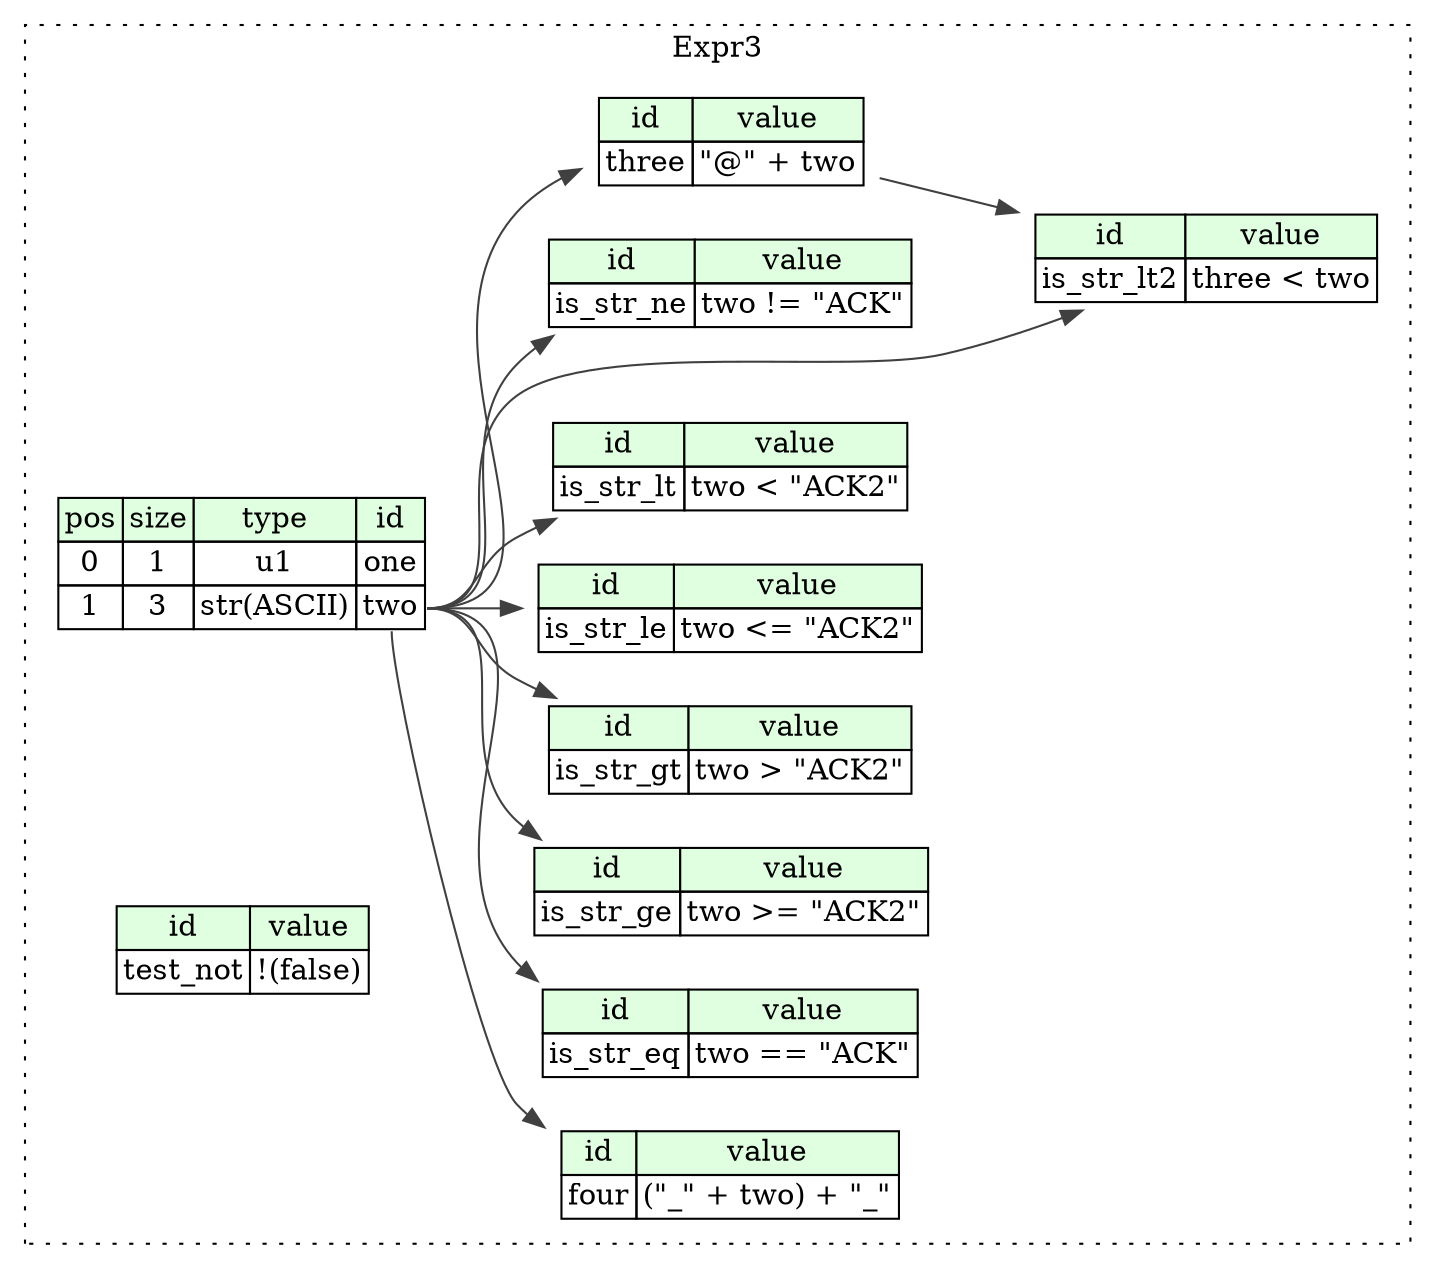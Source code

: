 digraph {
	rankdir=LR;
	node [shape=plaintext];
	subgraph cluster__expr_3 {
		label="Expr3";
		graph[style=dotted];

		expr_3__seq [label=<<TABLE BORDER="0" CELLBORDER="1" CELLSPACING="0">
			<TR><TD BGCOLOR="#E0FFE0">pos</TD><TD BGCOLOR="#E0FFE0">size</TD><TD BGCOLOR="#E0FFE0">type</TD><TD BGCOLOR="#E0FFE0">id</TD></TR>
			<TR><TD PORT="one_pos">0</TD><TD PORT="one_size">1</TD><TD>u1</TD><TD PORT="one_type">one</TD></TR>
			<TR><TD PORT="two_pos">1</TD><TD PORT="two_size">3</TD><TD>str(ASCII)</TD><TD PORT="two_type">two</TD></TR>
		</TABLE>>];
		expr_3__inst__four [label=<<TABLE BORDER="0" CELLBORDER="1" CELLSPACING="0">
			<TR><TD BGCOLOR="#E0FFE0">id</TD><TD BGCOLOR="#E0FFE0">value</TD></TR>
			<TR><TD>four</TD><TD>(&quot;_&quot; + two) + &quot;_&quot;</TD></TR>
		</TABLE>>];
		expr_3__inst__is_str_eq [label=<<TABLE BORDER="0" CELLBORDER="1" CELLSPACING="0">
			<TR><TD BGCOLOR="#E0FFE0">id</TD><TD BGCOLOR="#E0FFE0">value</TD></TR>
			<TR><TD>is_str_eq</TD><TD>two == &quot;ACK&quot;</TD></TR>
		</TABLE>>];
		expr_3__inst__is_str_ge [label=<<TABLE BORDER="0" CELLBORDER="1" CELLSPACING="0">
			<TR><TD BGCOLOR="#E0FFE0">id</TD><TD BGCOLOR="#E0FFE0">value</TD></TR>
			<TR><TD>is_str_ge</TD><TD>two &gt;= &quot;ACK2&quot;</TD></TR>
		</TABLE>>];
		expr_3__inst__is_str_gt [label=<<TABLE BORDER="0" CELLBORDER="1" CELLSPACING="0">
			<TR><TD BGCOLOR="#E0FFE0">id</TD><TD BGCOLOR="#E0FFE0">value</TD></TR>
			<TR><TD>is_str_gt</TD><TD>two &gt; &quot;ACK2&quot;</TD></TR>
		</TABLE>>];
		expr_3__inst__is_str_le [label=<<TABLE BORDER="0" CELLBORDER="1" CELLSPACING="0">
			<TR><TD BGCOLOR="#E0FFE0">id</TD><TD BGCOLOR="#E0FFE0">value</TD></TR>
			<TR><TD>is_str_le</TD><TD>two &lt;= &quot;ACK2&quot;</TD></TR>
		</TABLE>>];
		expr_3__inst__is_str_lt [label=<<TABLE BORDER="0" CELLBORDER="1" CELLSPACING="0">
			<TR><TD BGCOLOR="#E0FFE0">id</TD><TD BGCOLOR="#E0FFE0">value</TD></TR>
			<TR><TD>is_str_lt</TD><TD>two &lt; &quot;ACK2&quot;</TD></TR>
		</TABLE>>];
		expr_3__inst__is_str_lt2 [label=<<TABLE BORDER="0" CELLBORDER="1" CELLSPACING="0">
			<TR><TD BGCOLOR="#E0FFE0">id</TD><TD BGCOLOR="#E0FFE0">value</TD></TR>
			<TR><TD>is_str_lt2</TD><TD>three &lt; two</TD></TR>
		</TABLE>>];
		expr_3__inst__is_str_ne [label=<<TABLE BORDER="0" CELLBORDER="1" CELLSPACING="0">
			<TR><TD BGCOLOR="#E0FFE0">id</TD><TD BGCOLOR="#E0FFE0">value</TD></TR>
			<TR><TD>is_str_ne</TD><TD>two != &quot;ACK&quot;</TD></TR>
		</TABLE>>];
		expr_3__inst__test_not [label=<<TABLE BORDER="0" CELLBORDER="1" CELLSPACING="0">
			<TR><TD BGCOLOR="#E0FFE0">id</TD><TD BGCOLOR="#E0FFE0">value</TD></TR>
			<TR><TD>test_not</TD><TD>!(false)</TD></TR>
		</TABLE>>];
		expr_3__inst__three [label=<<TABLE BORDER="0" CELLBORDER="1" CELLSPACING="0">
			<TR><TD BGCOLOR="#E0FFE0">id</TD><TD BGCOLOR="#E0FFE0">value</TD></TR>
			<TR><TD>three</TD><TD>&quot;@&quot; + two</TD></TR>
		</TABLE>>];
	}
	expr_3__seq:two_type -> expr_3__inst__four [color="#404040"];
	expr_3__seq:two_type -> expr_3__inst__is_str_eq [color="#404040"];
	expr_3__seq:two_type -> expr_3__inst__is_str_ge [color="#404040"];
	expr_3__seq:two_type -> expr_3__inst__is_str_gt [color="#404040"];
	expr_3__seq:two_type -> expr_3__inst__is_str_le [color="#404040"];
	expr_3__seq:two_type -> expr_3__inst__is_str_lt [color="#404040"];
	expr_3__inst__three:three_type -> expr_3__inst__is_str_lt2 [color="#404040"];
	expr_3__seq:two_type -> expr_3__inst__is_str_lt2 [color="#404040"];
	expr_3__seq:two_type -> expr_3__inst__is_str_ne [color="#404040"];
	expr_3__seq:two_type -> expr_3__inst__three [color="#404040"];
}
